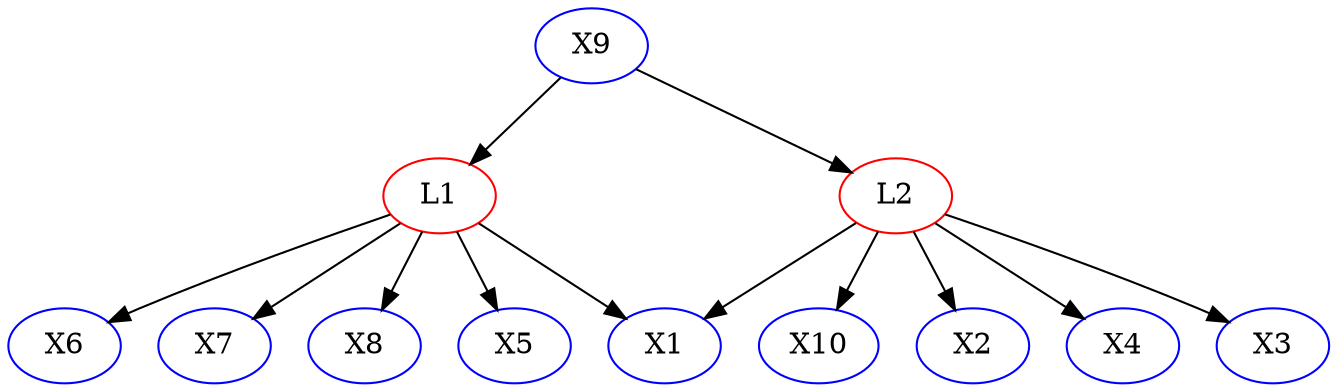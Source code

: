 digraph {
X6 [color = blue]; X7 [color = blue]; X1 [color = blue]; X10 [color = blue]; X9 [color = blue]; L1 [color = red]; L2 [color = red]; X2 [color = blue]; X8 [color = blue]; X5 [color = blue]; X4 [color = blue]; X3 [color = blue]; 
subgraph Undirected {
edge [dir=none, color=black]
}

subgraph Directed {
edge [color=black]
X9 -> L2
L1 -> X1
L2 -> X10
L2 -> X4
L2 -> X2
L1 -> X5
L2 -> X3
L1 -> X6
L1 -> X8
L1 -> X7
L2 -> X1
X9 -> L1
}

}
